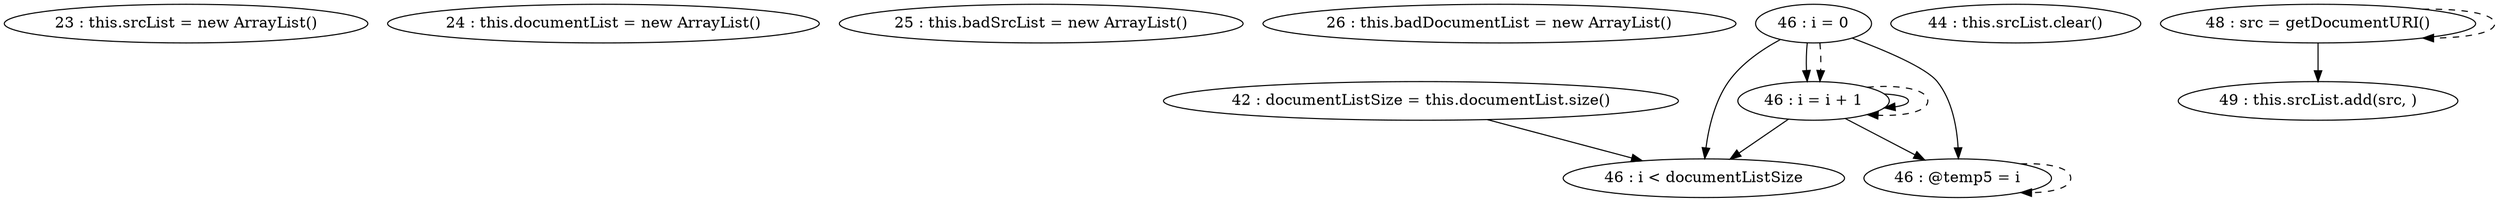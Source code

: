 digraph G {
"23 : this.srcList = new ArrayList()"
"24 : this.documentList = new ArrayList()"
"25 : this.badSrcList = new ArrayList()"
"26 : this.badDocumentList = new ArrayList()"
"42 : documentListSize = this.documentList.size()"
"42 : documentListSize = this.documentList.size()" -> "46 : i < documentListSize"
"44 : this.srcList.clear()"
"46 : i = 0"
"46 : i = 0" -> "46 : i < documentListSize"
"46 : i = 0" -> "46 : i = i + 1"
"46 : i = 0" -> "46 : @temp5 = i"
"46 : i = 0" -> "46 : i = i + 1" [style=dashed]
"46 : i < documentListSize"
"48 : src = getDocumentURI()"
"48 : src = getDocumentURI()" -> "49 : this.srcList.add(src, )"
"48 : src = getDocumentURI()" -> "48 : src = getDocumentURI()" [style=dashed]
"49 : this.srcList.add(src, )"
"46 : @temp5 = i"
"46 : @temp5 = i" -> "46 : @temp5 = i" [style=dashed]
"46 : i = i + 1"
"46 : i = i + 1" -> "46 : i < documentListSize"
"46 : i = i + 1" -> "46 : i = i + 1"
"46 : i = i + 1" -> "46 : @temp5 = i"
"46 : i = i + 1" -> "46 : i = i + 1" [style=dashed]
}